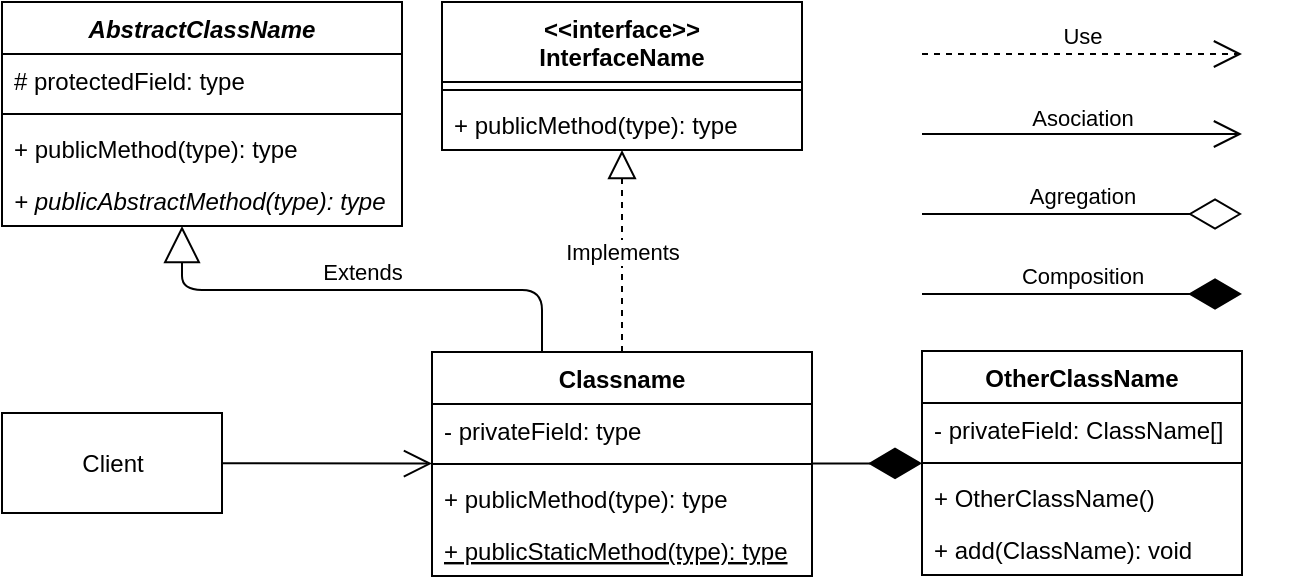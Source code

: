 <mxfile version="12.3.6" type="device" pages="1"><diagram id="1vTt3tawsftQVFaIEAIK" name="Stránka-"><mxGraphModel dx="1408" dy="739" grid="1" gridSize="10" guides="1" tooltips="1" connect="1" arrows="1" fold="1" page="1" pageScale="1" pageWidth="1169" pageHeight="827" math="0" shadow="0"><root><mxCell id="0"/><mxCell id="1" parent="0"/><mxCell id="gNd7mLgSG0eQqffbxp8C-1" value="Classname" style="swimlane;fontStyle=1;align=center;verticalAlign=top;childLayout=stackLayout;horizontal=1;startSize=26;horizontalStack=0;resizeParent=1;resizeParentMax=0;resizeLast=0;collapsible=1;marginBottom=0;" parent="1" vertex="1"><mxGeometry x="235" y="191" width="190" height="112" as="geometry"/></mxCell><mxCell id="gNd7mLgSG0eQqffbxp8C-2" value="- privateField: type" style="text;strokeColor=none;fillColor=none;align=left;verticalAlign=top;spacingLeft=4;spacingRight=4;overflow=hidden;rotatable=0;points=[[0,0.5],[1,0.5]];portConstraint=eastwest;" parent="gNd7mLgSG0eQqffbxp8C-1" vertex="1"><mxGeometry y="26" width="190" height="26" as="geometry"/></mxCell><mxCell id="gNd7mLgSG0eQqffbxp8C-3" value="" style="line;strokeWidth=1;fillColor=none;align=left;verticalAlign=middle;spacingTop=-1;spacingLeft=3;spacingRight=3;rotatable=0;labelPosition=right;points=[];portConstraint=eastwest;" parent="gNd7mLgSG0eQqffbxp8C-1" vertex="1"><mxGeometry y="52" width="190" height="8" as="geometry"/></mxCell><mxCell id="gNd7mLgSG0eQqffbxp8C-4" value="+ publicMethod(type): type" style="text;strokeColor=none;fillColor=none;align=left;verticalAlign=top;spacingLeft=4;spacingRight=4;overflow=hidden;rotatable=0;points=[[0,0.5],[1,0.5]];portConstraint=eastwest;" parent="gNd7mLgSG0eQqffbxp8C-1" vertex="1"><mxGeometry y="60" width="190" height="26" as="geometry"/></mxCell><mxCell id="gNd7mLgSG0eQqffbxp8C-14" value="+ publicStaticMethod(type): type" style="text;strokeColor=none;fillColor=none;align=left;verticalAlign=top;spacingLeft=4;spacingRight=4;overflow=hidden;rotatable=0;points=[[0,0.5],[1,0.5]];portConstraint=eastwest;fontStyle=4" parent="gNd7mLgSG0eQqffbxp8C-1" vertex="1"><mxGeometry y="86" width="190" height="26" as="geometry"/></mxCell><mxCell id="gNd7mLgSG0eQqffbxp8C-6" value="&lt;&lt;interface&gt;&gt;&#10;InterfaceName&#10;" style="swimlane;fontStyle=1;align=center;verticalAlign=top;childLayout=stackLayout;horizontal=1;startSize=40;horizontalStack=0;resizeParent=1;resizeParentMax=0;resizeLast=0;collapsible=1;marginBottom=0;" parent="1" vertex="1"><mxGeometry x="240" y="16" width="180" height="74" as="geometry"/></mxCell><mxCell id="gNd7mLgSG0eQqffbxp8C-8" value="" style="line;strokeWidth=1;fillColor=none;align=left;verticalAlign=middle;spacingTop=-1;spacingLeft=3;spacingRight=3;rotatable=0;labelPosition=right;points=[];portConstraint=eastwest;" parent="gNd7mLgSG0eQqffbxp8C-6" vertex="1"><mxGeometry y="40" width="180" height="8" as="geometry"/></mxCell><mxCell id="gNd7mLgSG0eQqffbxp8C-9" value="+ publicMethod(type): type" style="text;strokeColor=none;fillColor=none;align=left;verticalAlign=top;spacingLeft=4;spacingRight=4;overflow=hidden;rotatable=0;points=[[0,0.5],[1,0.5]];portConstraint=eastwest;" parent="gNd7mLgSG0eQqffbxp8C-6" vertex="1"><mxGeometry y="48" width="180" height="26" as="geometry"/></mxCell><mxCell id="gNd7mLgSG0eQqffbxp8C-10" value="AbstractClassName" style="swimlane;fontStyle=3;align=center;verticalAlign=top;childLayout=stackLayout;horizontal=1;startSize=26;horizontalStack=0;resizeParent=1;resizeParentMax=0;resizeLast=0;collapsible=1;marginBottom=0;" parent="1" vertex="1"><mxGeometry x="20" y="16" width="200" height="112" as="geometry"/></mxCell><mxCell id="gNd7mLgSG0eQqffbxp8C-11" value="# protectedField: type" style="text;strokeColor=none;fillColor=none;align=left;verticalAlign=top;spacingLeft=4;spacingRight=4;overflow=hidden;rotatable=0;points=[[0,0.5],[1,0.5]];portConstraint=eastwest;" parent="gNd7mLgSG0eQqffbxp8C-10" vertex="1"><mxGeometry y="26" width="200" height="26" as="geometry"/></mxCell><mxCell id="gNd7mLgSG0eQqffbxp8C-12" value="" style="line;strokeWidth=1;fillColor=none;align=left;verticalAlign=middle;spacingTop=-1;spacingLeft=3;spacingRight=3;rotatable=0;labelPosition=right;points=[];portConstraint=eastwest;" parent="gNd7mLgSG0eQqffbxp8C-10" vertex="1"><mxGeometry y="52" width="200" height="8" as="geometry"/></mxCell><mxCell id="gNd7mLgSG0eQqffbxp8C-13" value="+ publicMethod(type): type" style="text;strokeColor=none;fillColor=none;align=left;verticalAlign=top;spacingLeft=4;spacingRight=4;overflow=hidden;rotatable=0;points=[[0,0.5],[1,0.5]];portConstraint=eastwest;" parent="gNd7mLgSG0eQqffbxp8C-10" vertex="1"><mxGeometry y="60" width="200" height="26" as="geometry"/></mxCell><mxCell id="gNd7mLgSG0eQqffbxp8C-16" value="+ publicAbstractMethod(type): type" style="text;strokeColor=none;fillColor=none;align=left;verticalAlign=top;spacingLeft=4;spacingRight=4;overflow=hidden;rotatable=0;points=[[0,0.5],[1,0.5]];portConstraint=eastwest;fontStyle=2" parent="gNd7mLgSG0eQqffbxp8C-10" vertex="1"><mxGeometry y="86" width="200" height="26" as="geometry"/></mxCell><mxCell id="gNd7mLgSG0eQqffbxp8C-17" value="Implements" style="endArrow=block;dashed=1;endFill=0;endSize=12;html=1;edgeStyle=orthogonalEdgeStyle;" parent="1" source="gNd7mLgSG0eQqffbxp8C-1" target="gNd7mLgSG0eQqffbxp8C-6" edge="1"><mxGeometry width="160" relative="1" as="geometry"><mxPoint x="20" y="260" as="sourcePoint"/><mxPoint x="180" y="260" as="targetPoint"/></mxGeometry></mxCell><mxCell id="gNd7mLgSG0eQqffbxp8C-18" value="Extends" style="endArrow=block;endSize=16;endFill=0;html=1;edgeStyle=orthogonalEdgeStyle;verticalAlign=bottom;" parent="1" source="gNd7mLgSG0eQqffbxp8C-1" target="gNd7mLgSG0eQqffbxp8C-10" edge="1"><mxGeometry width="160" relative="1" as="geometry"><mxPoint x="20" y="260" as="sourcePoint"/><mxPoint x="180" y="260" as="targetPoint"/><Array as="points"><mxPoint x="290" y="160"/><mxPoint x="110" y="160"/></Array></mxGeometry></mxCell><mxCell id="gNd7mLgSG0eQqffbxp8C-19" value="Client" style="html=1;" parent="1" vertex="1"><mxGeometry x="20" y="221.5" width="110" height="50" as="geometry"/></mxCell><mxCell id="gNd7mLgSG0eQqffbxp8C-20" value="" style="endArrow=open;endFill=1;endSize=12;html=1;" parent="1" source="gNd7mLgSG0eQqffbxp8C-19" target="gNd7mLgSG0eQqffbxp8C-1" edge="1"><mxGeometry width="160" relative="1" as="geometry"><mxPoint x="20" y="460" as="sourcePoint"/><mxPoint x="180" y="460" as="targetPoint"/></mxGeometry></mxCell><mxCell id="gNd7mLgSG0eQqffbxp8C-21" value="Use" style="endArrow=open;endSize=12;dashed=1;html=1;verticalAlign=bottom;align=center;" parent="1" edge="1"><mxGeometry width="160" relative="1" as="geometry"><mxPoint x="480" y="42" as="sourcePoint"/><mxPoint x="640" y="42" as="targetPoint"/></mxGeometry></mxCell><mxCell id="gNd7mLgSG0eQqffbxp8C-22" value="" style="endArrow=open;endFill=1;endSize=12;html=1;" parent="1" edge="1"><mxGeometry width="160" relative="1" as="geometry"><mxPoint x="480" y="82" as="sourcePoint"/><mxPoint x="640" y="82" as="targetPoint"/></mxGeometry></mxCell><mxCell id="gNd7mLgSG0eQqffbxp8C-23" value="Asociation" style="text;html=1;resizable=0;points=[];align=center;verticalAlign=bottom;labelBackgroundColor=#ffffff;fontSize=11;" parent="gNd7mLgSG0eQqffbxp8C-22" vertex="1" connectable="0"><mxGeometry x="-0.45" y="-2" relative="1" as="geometry"><mxPoint x="36" y="-2" as="offset"/></mxGeometry></mxCell><mxCell id="gNd7mLgSG0eQqffbxp8C-24" value="Agregation" style="endArrow=diamondThin;endFill=0;endSize=24;html=1;align=center;verticalAlign=bottom;" parent="1" edge="1"><mxGeometry width="160" relative="1" as="geometry"><mxPoint x="480" y="122" as="sourcePoint"/><mxPoint x="640" y="122" as="targetPoint"/></mxGeometry></mxCell><mxCell id="gNd7mLgSG0eQqffbxp8C-25" value="Composition" style="endArrow=diamondThin;endFill=1;endSize=24;html=1;align=center;verticalAlign=bottom;" parent="1" edge="1"><mxGeometry width="160" relative="1" as="geometry"><mxPoint x="480" y="162" as="sourcePoint"/><mxPoint x="640" y="162" as="targetPoint"/></mxGeometry></mxCell><mxCell id="gNd7mLgSG0eQqffbxp8C-26" value="OtherClassName" style="swimlane;fontStyle=1;align=center;verticalAlign=top;childLayout=stackLayout;horizontal=1;startSize=26;horizontalStack=0;resizeParent=1;resizeParentMax=0;resizeLast=0;collapsible=1;marginBottom=0;" parent="1" vertex="1"><mxGeometry x="480" y="190.5" width="160" height="112" as="geometry"/></mxCell><mxCell id="gNd7mLgSG0eQqffbxp8C-27" value="- privateField: ClassName[]" style="text;strokeColor=none;fillColor=none;align=left;verticalAlign=top;spacingLeft=4;spacingRight=4;overflow=hidden;rotatable=0;points=[[0,0.5],[1,0.5]];portConstraint=eastwest;" parent="gNd7mLgSG0eQqffbxp8C-26" vertex="1"><mxGeometry y="26" width="160" height="26" as="geometry"/></mxCell><mxCell id="gNd7mLgSG0eQqffbxp8C-28" value="" style="line;strokeWidth=1;fillColor=none;align=left;verticalAlign=middle;spacingTop=-1;spacingLeft=3;spacingRight=3;rotatable=0;labelPosition=right;points=[];portConstraint=eastwest;" parent="gNd7mLgSG0eQqffbxp8C-26" vertex="1"><mxGeometry y="52" width="160" height="8" as="geometry"/></mxCell><mxCell id="gNd7mLgSG0eQqffbxp8C-29" value="+ OtherClassName()" style="text;strokeColor=none;fillColor=none;align=left;verticalAlign=top;spacingLeft=4;spacingRight=4;overflow=hidden;rotatable=0;points=[[0,0.5],[1,0.5]];portConstraint=eastwest;" parent="gNd7mLgSG0eQqffbxp8C-26" vertex="1"><mxGeometry y="60" width="160" height="26" as="geometry"/></mxCell><mxCell id="gNd7mLgSG0eQqffbxp8C-32" value="+ add(ClassName): void" style="text;strokeColor=none;fillColor=none;align=left;verticalAlign=top;spacingLeft=4;spacingRight=4;overflow=hidden;rotatable=0;points=[[0,0.5],[1,0.5]];portConstraint=eastwest;" parent="gNd7mLgSG0eQqffbxp8C-26" vertex="1"><mxGeometry y="86" width="160" height="26" as="geometry"/></mxCell><mxCell id="gNd7mLgSG0eQqffbxp8C-31" value="" style="endArrow=diamondThin;endFill=1;endSize=24;html=1;align=center;verticalAlign=bottom;" parent="1" source="gNd7mLgSG0eQqffbxp8C-1" target="gNd7mLgSG0eQqffbxp8C-26" edge="1"><mxGeometry x="-0.333" y="-1" width="160" relative="1" as="geometry"><mxPoint x="350" y="420" as="sourcePoint"/><mxPoint x="510" y="420" as="targetPoint"/><mxPoint as="offset"/></mxGeometry></mxCell></root></mxGraphModel></diagram></mxfile>